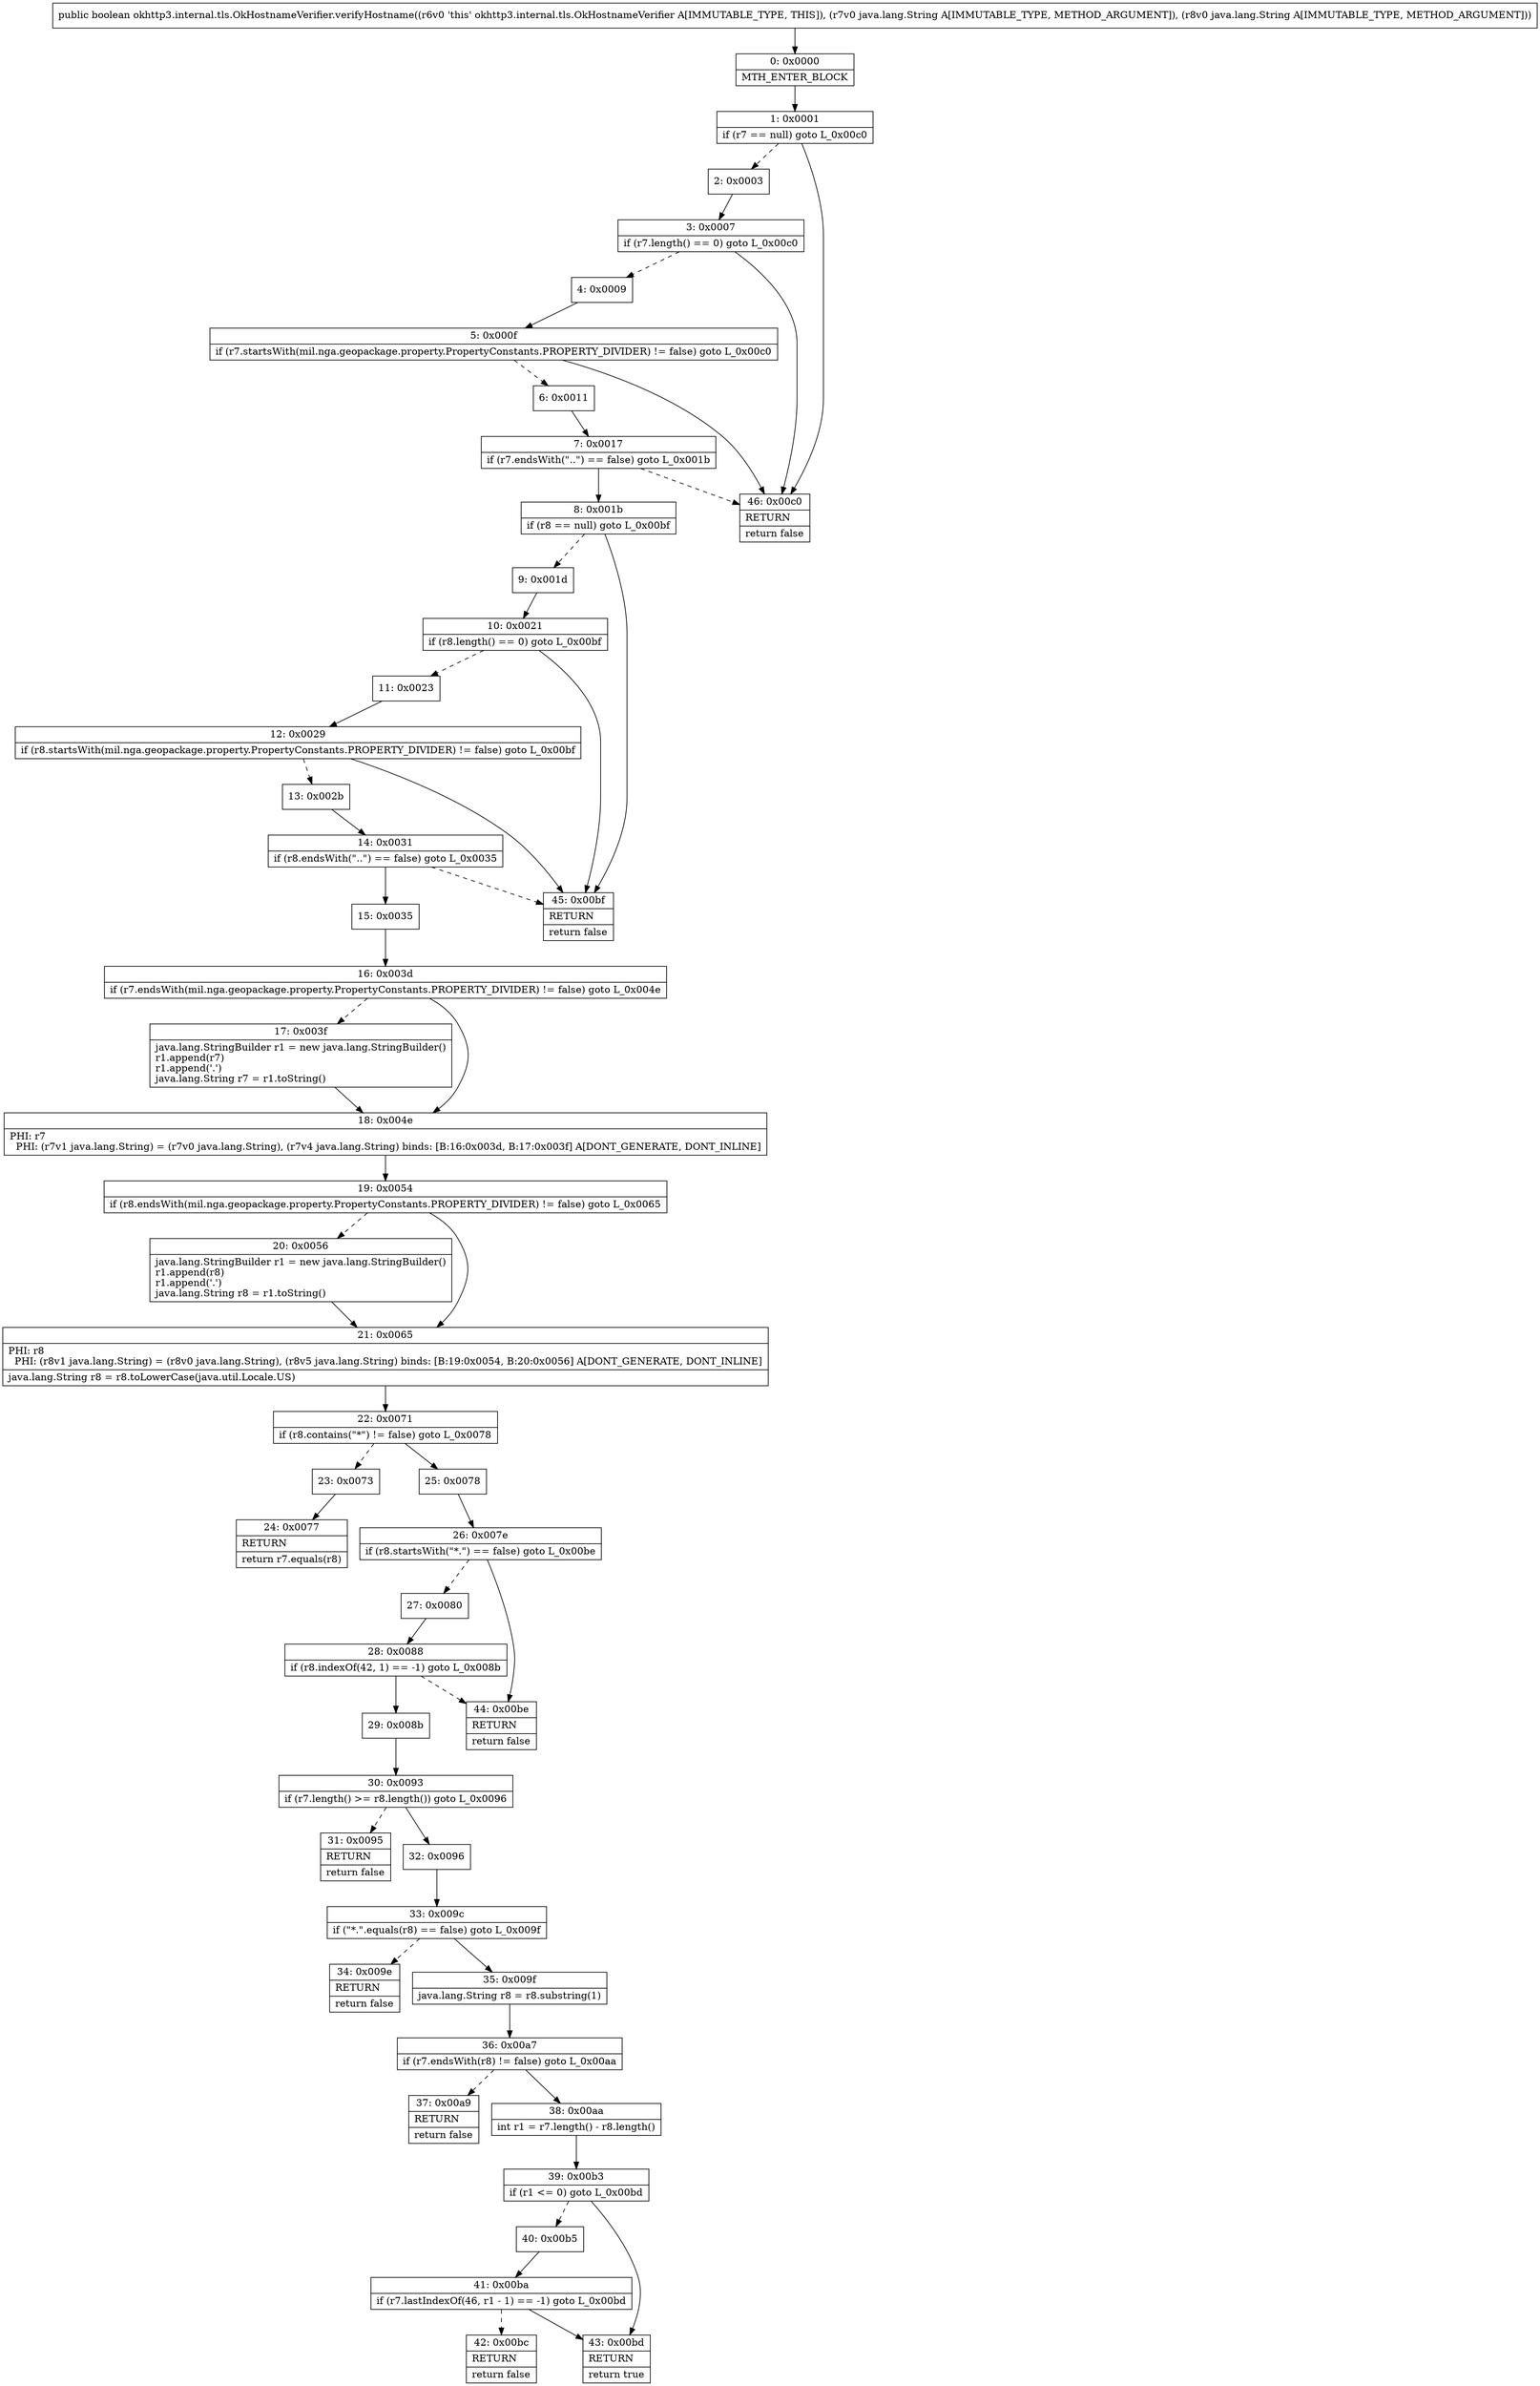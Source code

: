 digraph "CFG forokhttp3.internal.tls.OkHostnameVerifier.verifyHostname(Ljava\/lang\/String;Ljava\/lang\/String;)Z" {
Node_0 [shape=record,label="{0\:\ 0x0000|MTH_ENTER_BLOCK\l}"];
Node_1 [shape=record,label="{1\:\ 0x0001|if (r7 == null) goto L_0x00c0\l}"];
Node_2 [shape=record,label="{2\:\ 0x0003}"];
Node_3 [shape=record,label="{3\:\ 0x0007|if (r7.length() == 0) goto L_0x00c0\l}"];
Node_4 [shape=record,label="{4\:\ 0x0009}"];
Node_5 [shape=record,label="{5\:\ 0x000f|if (r7.startsWith(mil.nga.geopackage.property.PropertyConstants.PROPERTY_DIVIDER) != false) goto L_0x00c0\l}"];
Node_6 [shape=record,label="{6\:\ 0x0011}"];
Node_7 [shape=record,label="{7\:\ 0x0017|if (r7.endsWith(\"..\") == false) goto L_0x001b\l}"];
Node_8 [shape=record,label="{8\:\ 0x001b|if (r8 == null) goto L_0x00bf\l}"];
Node_9 [shape=record,label="{9\:\ 0x001d}"];
Node_10 [shape=record,label="{10\:\ 0x0021|if (r8.length() == 0) goto L_0x00bf\l}"];
Node_11 [shape=record,label="{11\:\ 0x0023}"];
Node_12 [shape=record,label="{12\:\ 0x0029|if (r8.startsWith(mil.nga.geopackage.property.PropertyConstants.PROPERTY_DIVIDER) != false) goto L_0x00bf\l}"];
Node_13 [shape=record,label="{13\:\ 0x002b}"];
Node_14 [shape=record,label="{14\:\ 0x0031|if (r8.endsWith(\"..\") == false) goto L_0x0035\l}"];
Node_15 [shape=record,label="{15\:\ 0x0035}"];
Node_16 [shape=record,label="{16\:\ 0x003d|if (r7.endsWith(mil.nga.geopackage.property.PropertyConstants.PROPERTY_DIVIDER) != false) goto L_0x004e\l}"];
Node_17 [shape=record,label="{17\:\ 0x003f|java.lang.StringBuilder r1 = new java.lang.StringBuilder()\lr1.append(r7)\lr1.append('.')\ljava.lang.String r7 = r1.toString()\l}"];
Node_18 [shape=record,label="{18\:\ 0x004e|PHI: r7 \l  PHI: (r7v1 java.lang.String) = (r7v0 java.lang.String), (r7v4 java.lang.String) binds: [B:16:0x003d, B:17:0x003f] A[DONT_GENERATE, DONT_INLINE]\l}"];
Node_19 [shape=record,label="{19\:\ 0x0054|if (r8.endsWith(mil.nga.geopackage.property.PropertyConstants.PROPERTY_DIVIDER) != false) goto L_0x0065\l}"];
Node_20 [shape=record,label="{20\:\ 0x0056|java.lang.StringBuilder r1 = new java.lang.StringBuilder()\lr1.append(r8)\lr1.append('.')\ljava.lang.String r8 = r1.toString()\l}"];
Node_21 [shape=record,label="{21\:\ 0x0065|PHI: r8 \l  PHI: (r8v1 java.lang.String) = (r8v0 java.lang.String), (r8v5 java.lang.String) binds: [B:19:0x0054, B:20:0x0056] A[DONT_GENERATE, DONT_INLINE]\l|java.lang.String r8 = r8.toLowerCase(java.util.Locale.US)\l}"];
Node_22 [shape=record,label="{22\:\ 0x0071|if (r8.contains(\"*\") != false) goto L_0x0078\l}"];
Node_23 [shape=record,label="{23\:\ 0x0073}"];
Node_24 [shape=record,label="{24\:\ 0x0077|RETURN\l|return r7.equals(r8)\l}"];
Node_25 [shape=record,label="{25\:\ 0x0078}"];
Node_26 [shape=record,label="{26\:\ 0x007e|if (r8.startsWith(\"*.\") == false) goto L_0x00be\l}"];
Node_27 [shape=record,label="{27\:\ 0x0080}"];
Node_28 [shape=record,label="{28\:\ 0x0088|if (r8.indexOf(42, 1) == \-1) goto L_0x008b\l}"];
Node_29 [shape=record,label="{29\:\ 0x008b}"];
Node_30 [shape=record,label="{30\:\ 0x0093|if (r7.length() \>= r8.length()) goto L_0x0096\l}"];
Node_31 [shape=record,label="{31\:\ 0x0095|RETURN\l|return false\l}"];
Node_32 [shape=record,label="{32\:\ 0x0096}"];
Node_33 [shape=record,label="{33\:\ 0x009c|if (\"*.\".equals(r8) == false) goto L_0x009f\l}"];
Node_34 [shape=record,label="{34\:\ 0x009e|RETURN\l|return false\l}"];
Node_35 [shape=record,label="{35\:\ 0x009f|java.lang.String r8 = r8.substring(1)\l}"];
Node_36 [shape=record,label="{36\:\ 0x00a7|if (r7.endsWith(r8) != false) goto L_0x00aa\l}"];
Node_37 [shape=record,label="{37\:\ 0x00a9|RETURN\l|return false\l}"];
Node_38 [shape=record,label="{38\:\ 0x00aa|int r1 = r7.length() \- r8.length()\l}"];
Node_39 [shape=record,label="{39\:\ 0x00b3|if (r1 \<= 0) goto L_0x00bd\l}"];
Node_40 [shape=record,label="{40\:\ 0x00b5}"];
Node_41 [shape=record,label="{41\:\ 0x00ba|if (r7.lastIndexOf(46, r1 \- 1) == \-1) goto L_0x00bd\l}"];
Node_42 [shape=record,label="{42\:\ 0x00bc|RETURN\l|return false\l}"];
Node_43 [shape=record,label="{43\:\ 0x00bd|RETURN\l|return true\l}"];
Node_44 [shape=record,label="{44\:\ 0x00be|RETURN\l|return false\l}"];
Node_45 [shape=record,label="{45\:\ 0x00bf|RETURN\l|return false\l}"];
Node_46 [shape=record,label="{46\:\ 0x00c0|RETURN\l|return false\l}"];
MethodNode[shape=record,label="{public boolean okhttp3.internal.tls.OkHostnameVerifier.verifyHostname((r6v0 'this' okhttp3.internal.tls.OkHostnameVerifier A[IMMUTABLE_TYPE, THIS]), (r7v0 java.lang.String A[IMMUTABLE_TYPE, METHOD_ARGUMENT]), (r8v0 java.lang.String A[IMMUTABLE_TYPE, METHOD_ARGUMENT])) }"];
MethodNode -> Node_0;
Node_0 -> Node_1;
Node_1 -> Node_2[style=dashed];
Node_1 -> Node_46;
Node_2 -> Node_3;
Node_3 -> Node_4[style=dashed];
Node_3 -> Node_46;
Node_4 -> Node_5;
Node_5 -> Node_6[style=dashed];
Node_5 -> Node_46;
Node_6 -> Node_7;
Node_7 -> Node_8;
Node_7 -> Node_46[style=dashed];
Node_8 -> Node_9[style=dashed];
Node_8 -> Node_45;
Node_9 -> Node_10;
Node_10 -> Node_11[style=dashed];
Node_10 -> Node_45;
Node_11 -> Node_12;
Node_12 -> Node_13[style=dashed];
Node_12 -> Node_45;
Node_13 -> Node_14;
Node_14 -> Node_15;
Node_14 -> Node_45[style=dashed];
Node_15 -> Node_16;
Node_16 -> Node_17[style=dashed];
Node_16 -> Node_18;
Node_17 -> Node_18;
Node_18 -> Node_19;
Node_19 -> Node_20[style=dashed];
Node_19 -> Node_21;
Node_20 -> Node_21;
Node_21 -> Node_22;
Node_22 -> Node_23[style=dashed];
Node_22 -> Node_25;
Node_23 -> Node_24;
Node_25 -> Node_26;
Node_26 -> Node_27[style=dashed];
Node_26 -> Node_44;
Node_27 -> Node_28;
Node_28 -> Node_29;
Node_28 -> Node_44[style=dashed];
Node_29 -> Node_30;
Node_30 -> Node_31[style=dashed];
Node_30 -> Node_32;
Node_32 -> Node_33;
Node_33 -> Node_34[style=dashed];
Node_33 -> Node_35;
Node_35 -> Node_36;
Node_36 -> Node_37[style=dashed];
Node_36 -> Node_38;
Node_38 -> Node_39;
Node_39 -> Node_40[style=dashed];
Node_39 -> Node_43;
Node_40 -> Node_41;
Node_41 -> Node_42[style=dashed];
Node_41 -> Node_43;
}

